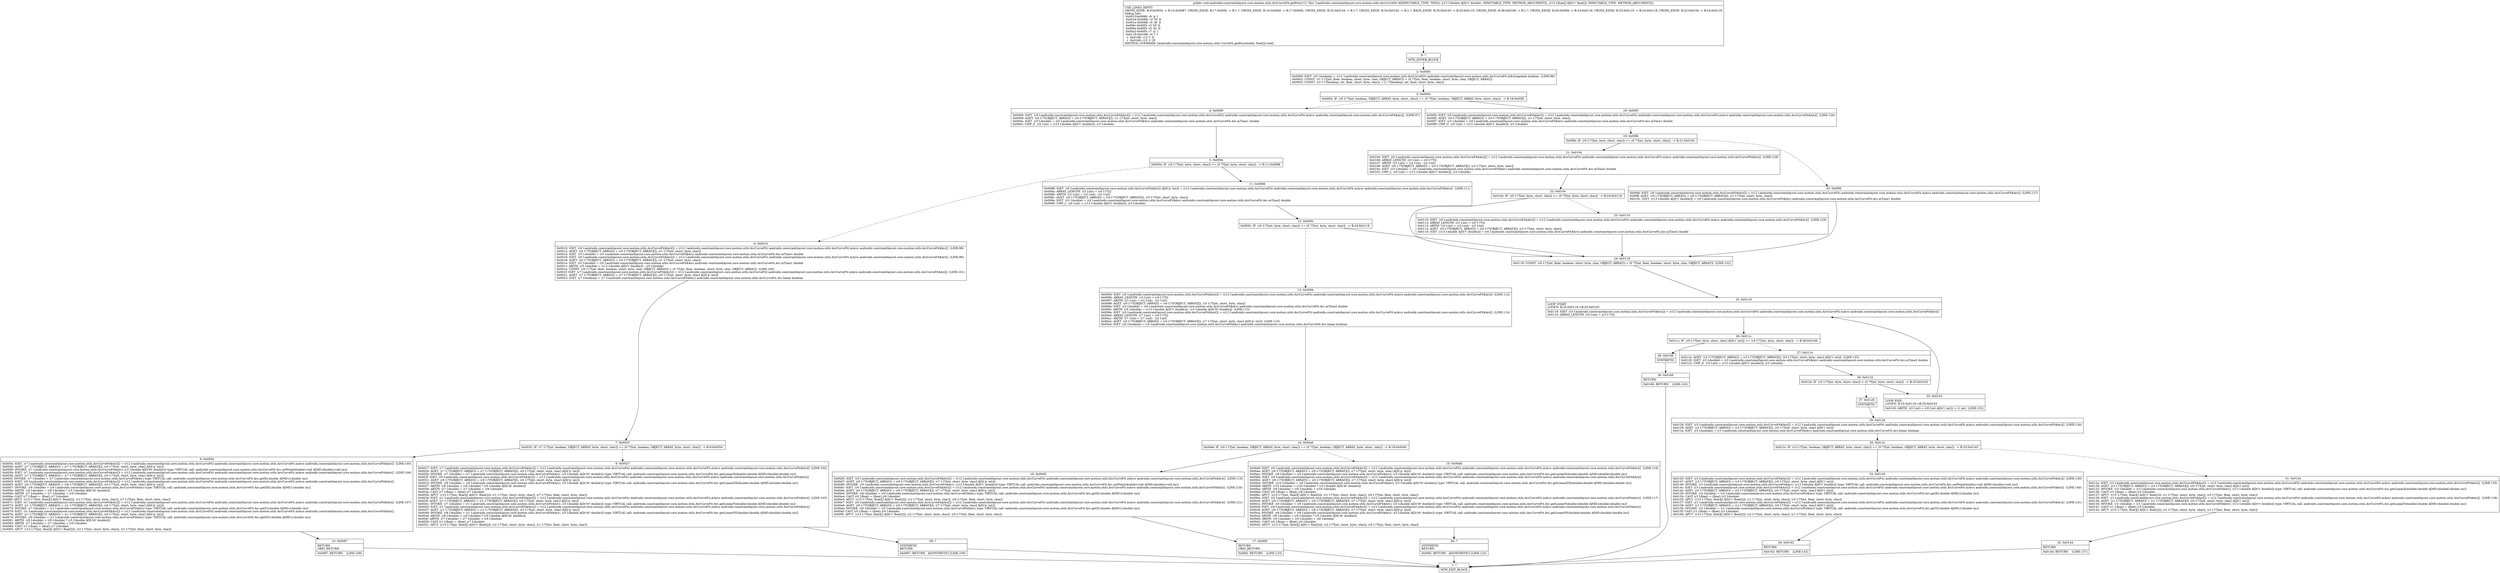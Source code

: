 digraph "CFG forandroidx.constraintlayout.core.motion.utils.ArcCurveFit.getPos(D[F)V" {
Node_0 [shape=record,label="{0\:\ ?|MTH_ENTER_BLOCK\l}"];
Node_2 [shape=record,label="{2\:\ 0x0000|0x0000: IGET  (r0 I:boolean) = (r12 I:androidx.constraintlayout.core.motion.utils.ArcCurveFit) androidx.constraintlayout.core.motion.utils.ArcCurveFit.mExtrapolate boolean  (LINE:96)\l0x0002: CONST  (r1 I:??[int, float, boolean, short, byte, char, OBJECT, ARRAY]) = (0 ??[int, float, boolean, short, byte, char, OBJECT, ARRAY]) \l0x0003: CONST  (r2 I:??[boolean, int, float, short, byte, char]) = (1 ??[boolean, int, float, short, byte, char]) \l}"];
Node_3 [shape=record,label="{3\:\ 0x0004|0x0004: IF  (r0 I:??[int, boolean, OBJECT, ARRAY, byte, short, char]) == (0 ??[int, boolean, OBJECT, ARRAY, byte, short, char])  \-\> B:18:0x00f3 \l}"];
Node_4 [shape=record,label="{4\:\ 0x0006|0x0006: IGET  (r0 I:androidx.constraintlayout.core.motion.utils.ArcCurveFit$Arc[]) = (r12 I:androidx.constraintlayout.core.motion.utils.ArcCurveFit) androidx.constraintlayout.core.motion.utils.ArcCurveFit.mArcs androidx.constraintlayout.core.motion.utils.ArcCurveFit$Arc[]  (LINE:97)\l0x0008: AGET  (r0 I:??[OBJECT, ARRAY]) = (r0 I:??[OBJECT, ARRAY][]), (r1 I:??[int, short, byte, char]) \l0x000a: IGET  (r3 I:double) = (r0 I:androidx.constraintlayout.core.motion.utils.ArcCurveFit$Arc) androidx.constraintlayout.core.motion.utils.ArcCurveFit.Arc.mTime1 double \l0x000c: CMP_G  (r0 I:int) = (r13 I:double A[D('t' double)]), (r3 I:double) \l}"];
Node_5 [shape=record,label="{5\:\ 0x000e|0x000e: IF  (r0 I:??[int, byte, short, char]) \>= (0 ??[int, byte, short, char])  \-\> B:11:0x0088 \l}"];
Node_6 [shape=record,label="{6\:\ 0x0010|0x0010: IGET  (r0 I:androidx.constraintlayout.core.motion.utils.ArcCurveFit$Arc[]) = (r12 I:androidx.constraintlayout.core.motion.utils.ArcCurveFit) androidx.constraintlayout.core.motion.utils.ArcCurveFit.mArcs androidx.constraintlayout.core.motion.utils.ArcCurveFit$Arc[]  (LINE:98)\l0x0012: AGET  (r0 I:??[OBJECT, ARRAY]) = (r0 I:??[OBJECT, ARRAY][]), (r1 I:??[int, short, byte, char]) \l0x0014: IGET  (r3 I:double) = (r0 I:androidx.constraintlayout.core.motion.utils.ArcCurveFit$Arc) androidx.constraintlayout.core.motion.utils.ArcCurveFit.Arc.mTime1 double \l0x0016: IGET  (r0 I:androidx.constraintlayout.core.motion.utils.ArcCurveFit$Arc[]) = (r12 I:androidx.constraintlayout.core.motion.utils.ArcCurveFit) androidx.constraintlayout.core.motion.utils.ArcCurveFit.mArcs androidx.constraintlayout.core.motion.utils.ArcCurveFit$Arc[]  (LINE:99)\l0x0018: AGET  (r0 I:??[OBJECT, ARRAY]) = (r0 I:??[OBJECT, ARRAY][]), (r1 I:??[int, short, byte, char]) \l0x001a: IGET  (r5 I:double) = (r0 I:androidx.constraintlayout.core.motion.utils.ArcCurveFit$Arc) androidx.constraintlayout.core.motion.utils.ArcCurveFit.Arc.mTime1 double \l0x001c: ARITH  (r5 I:double) = (r13 I:double A[D('t' double)]) \- (r5 I:double) \l0x001e: CONST  (r0 I:??[int, float, boolean, short, byte, char, OBJECT, ARRAY]) = (0 ??[int, float, boolean, short, byte, char, OBJECT, ARRAY])  (LINE:100)\l0x001f: IGET  (r7 I:androidx.constraintlayout.core.motion.utils.ArcCurveFit$Arc[]) = (r12 I:androidx.constraintlayout.core.motion.utils.ArcCurveFit) androidx.constraintlayout.core.motion.utils.ArcCurveFit.mArcs androidx.constraintlayout.core.motion.utils.ArcCurveFit$Arc[]  (LINE:101)\l0x0021: AGET  (r7 I:??[OBJECT, ARRAY]) = (r7 I:??[OBJECT, ARRAY][]), (r0 I:??[int, short, byte, char] A[D('p' int)]) \l0x0023: IGET  (r7 I:boolean) = (r7 I:androidx.constraintlayout.core.motion.utils.ArcCurveFit$Arc) androidx.constraintlayout.core.motion.utils.ArcCurveFit.Arc.linear boolean \l}"];
Node_7 [shape=record,label="{7\:\ 0x0025|0x0025: IF  (r7 I:??[int, boolean, OBJECT, ARRAY, byte, short, char]) == (0 ??[int, boolean, OBJECT, ARRAY, byte, short, char])  \-\> B:9:0x0054 \l}"];
Node_8 [shape=record,label="{8\:\ 0x0027|0x0027: IGET  (r7 I:androidx.constraintlayout.core.motion.utils.ArcCurveFit$Arc[]) = (r12 I:androidx.constraintlayout.core.motion.utils.ArcCurveFit) androidx.constraintlayout.core.motion.utils.ArcCurveFit.mArcs androidx.constraintlayout.core.motion.utils.ArcCurveFit$Arc[]  (LINE:102)\l0x0029: AGET  (r7 I:??[OBJECT, ARRAY]) = (r7 I:??[OBJECT, ARRAY][]), (r0 I:??[int, short, byte, char] A[D('p' int)]) \l0x002b: INVOKE  (r7 I:double) = (r7 I:androidx.constraintlayout.core.motion.utils.ArcCurveFit$Arc), (r3 I:double A[D('t0' double)]) type: VIRTUAL call: androidx.constraintlayout.core.motion.utils.ArcCurveFit.Arc.getLinearX(double):double A[MD:(double):double (m)]\l0x002f: IGET  (r9 I:androidx.constraintlayout.core.motion.utils.ArcCurveFit$Arc[]) = (r12 I:androidx.constraintlayout.core.motion.utils.ArcCurveFit) androidx.constraintlayout.core.motion.utils.ArcCurveFit.mArcs androidx.constraintlayout.core.motion.utils.ArcCurveFit$Arc[] \l0x0031: AGET  (r9 I:??[OBJECT, ARRAY]) = (r9 I:??[OBJECT, ARRAY][]), (r0 I:??[int, short, byte, char] A[D('p' int)]) \l0x0033: INVOKE  (r9 I:double) = (r9 I:androidx.constraintlayout.core.motion.utils.ArcCurveFit$Arc), (r3 I:double A[D('t0' double)]) type: VIRTUAL call: androidx.constraintlayout.core.motion.utils.ArcCurveFit.Arc.getLinearDX(double):double A[MD:(double):double (m)]\l0x0037: ARITH  (r9 I:double) = (r9 I:double) * (r5 I:double A[D('dt' double)]) \l0x0039: ARITH  (r7 I:double) = (r7 I:double) + (r9 I:double) \l0x003a: CAST (r7 I:float) = (float) (r7 I:double) \l0x003b: APUT  (r15 I:??[int, float][] A[D('v' float[])]), (r1 I:??[int, short, byte, char]), (r7 I:??[int, float, short, byte, char]) \l0x003d: IGET  (r1 I:androidx.constraintlayout.core.motion.utils.ArcCurveFit$Arc[]) = (r12 I:androidx.constraintlayout.core.motion.utils.ArcCurveFit) androidx.constraintlayout.core.motion.utils.ArcCurveFit.mArcs androidx.constraintlayout.core.motion.utils.ArcCurveFit$Arc[]  (LINE:103)\l0x003f: AGET  (r1 I:??[OBJECT, ARRAY]) = (r1 I:??[OBJECT, ARRAY][]), (r0 I:??[int, short, byte, char] A[D('p' int)]) \l0x0041: INVOKE  (r7 I:double) = (r1 I:androidx.constraintlayout.core.motion.utils.ArcCurveFit$Arc), (r3 I:double A[D('t0' double)]) type: VIRTUAL call: androidx.constraintlayout.core.motion.utils.ArcCurveFit.Arc.getLinearY(double):double A[MD:(double):double (m)]\l0x0045: IGET  (r1 I:androidx.constraintlayout.core.motion.utils.ArcCurveFit$Arc[]) = (r12 I:androidx.constraintlayout.core.motion.utils.ArcCurveFit) androidx.constraintlayout.core.motion.utils.ArcCurveFit.mArcs androidx.constraintlayout.core.motion.utils.ArcCurveFit$Arc[] \l0x0047: AGET  (r1 I:??[OBJECT, ARRAY]) = (r1 I:??[OBJECT, ARRAY][]), (r0 I:??[int, short, byte, char] A[D('p' int)]) \l0x0049: INVOKE  (r9 I:double) = (r1 I:androidx.constraintlayout.core.motion.utils.ArcCurveFit$Arc), (r3 I:double A[D('t0' double)]) type: VIRTUAL call: androidx.constraintlayout.core.motion.utils.ArcCurveFit.Arc.getLinearDY(double):double A[MD:(double):double (m)]\l0x004d: ARITH  (r9 I:double) = (r9 I:double) * (r5 I:double A[D('dt' double)]) \l0x004f: ARITH  (r7 I:double) = (r7 I:double) + (r9 I:double) \l0x0050: CAST (r1 I:float) = (float) (r7 I:double) \l0x0051: APUT  (r15 I:??[int, float][] A[D('v' float[])]), (r2 I:??[int, short, byte, char]), (r1 I:??[int, float, short, byte, char]) \l}"];
Node_39 [shape=record,label="{39\:\ ?|SYNTHETIC\lRETURN\l|0x0087: RETURN   A[SYNTHETIC] (LINE:109)\l}"];
Node_1 [shape=record,label="{1\:\ ?|MTH_EXIT_BLOCK\l}"];
Node_9 [shape=record,label="{9\:\ 0x0054|0x0054: IGET  (r7 I:androidx.constraintlayout.core.motion.utils.ArcCurveFit$Arc[]) = (r12 I:androidx.constraintlayout.core.motion.utils.ArcCurveFit) androidx.constraintlayout.core.motion.utils.ArcCurveFit.mArcs androidx.constraintlayout.core.motion.utils.ArcCurveFit$Arc[]  (LINE:105)\l0x0056: AGET  (r7 I:??[OBJECT, ARRAY]) = (r7 I:??[OBJECT, ARRAY][]), (r0 I:??[int, short, byte, char] A[D('p' int)]) \l0x0058: INVOKE  (r7 I:androidx.constraintlayout.core.motion.utils.ArcCurveFit$Arc), (r3 I:double A[D('t0' double)]) type: VIRTUAL call: androidx.constraintlayout.core.motion.utils.ArcCurveFit.Arc.setPoint(double):void A[MD:(double):void (m)]\l0x005b: IGET  (r7 I:androidx.constraintlayout.core.motion.utils.ArcCurveFit$Arc[]) = (r12 I:androidx.constraintlayout.core.motion.utils.ArcCurveFit) androidx.constraintlayout.core.motion.utils.ArcCurveFit.mArcs androidx.constraintlayout.core.motion.utils.ArcCurveFit$Arc[]  (LINE:106)\l0x005d: AGET  (r7 I:??[OBJECT, ARRAY]) = (r7 I:??[OBJECT, ARRAY][]), (r0 I:??[int, short, byte, char] A[D('p' int)]) \l0x005f: INVOKE  (r7 I:double) = (r7 I:androidx.constraintlayout.core.motion.utils.ArcCurveFit$Arc) type: VIRTUAL call: androidx.constraintlayout.core.motion.utils.ArcCurveFit.Arc.getX():double A[MD:():double (m)]\l0x0063: IGET  (r9 I:androidx.constraintlayout.core.motion.utils.ArcCurveFit$Arc[]) = (r12 I:androidx.constraintlayout.core.motion.utils.ArcCurveFit) androidx.constraintlayout.core.motion.utils.ArcCurveFit.mArcs androidx.constraintlayout.core.motion.utils.ArcCurveFit$Arc[] \l0x0065: AGET  (r9 I:??[OBJECT, ARRAY]) = (r9 I:??[OBJECT, ARRAY][]), (r0 I:??[int, short, byte, char] A[D('p' int)]) \l0x0067: INVOKE  (r9 I:double) = (r9 I:androidx.constraintlayout.core.motion.utils.ArcCurveFit$Arc) type: VIRTUAL call: androidx.constraintlayout.core.motion.utils.ArcCurveFit.Arc.getDX():double A[MD:():double (m)]\l0x006b: ARITH  (r9 I:double) = (r9 I:double) * (r5 I:double A[D('dt' double)]) \l0x006d: ARITH  (r7 I:double) = (r7 I:double) + (r9 I:double) \l0x006e: CAST (r7 I:float) = (float) (r7 I:double) \l0x006f: APUT  (r15 I:??[int, float][] A[D('v' float[])]), (r1 I:??[int, short, byte, char]), (r7 I:??[int, float, short, byte, char]) \l0x0071: IGET  (r1 I:androidx.constraintlayout.core.motion.utils.ArcCurveFit$Arc[]) = (r12 I:androidx.constraintlayout.core.motion.utils.ArcCurveFit) androidx.constraintlayout.core.motion.utils.ArcCurveFit.mArcs androidx.constraintlayout.core.motion.utils.ArcCurveFit$Arc[]  (LINE:107)\l0x0073: AGET  (r1 I:??[OBJECT, ARRAY]) = (r1 I:??[OBJECT, ARRAY][]), (r0 I:??[int, short, byte, char] A[D('p' int)]) \l0x0075: INVOKE  (r7 I:double) = (r1 I:androidx.constraintlayout.core.motion.utils.ArcCurveFit$Arc) type: VIRTUAL call: androidx.constraintlayout.core.motion.utils.ArcCurveFit.Arc.getY():double A[MD:():double (m)]\l0x0079: IGET  (r1 I:androidx.constraintlayout.core.motion.utils.ArcCurveFit$Arc[]) = (r12 I:androidx.constraintlayout.core.motion.utils.ArcCurveFit) androidx.constraintlayout.core.motion.utils.ArcCurveFit.mArcs androidx.constraintlayout.core.motion.utils.ArcCurveFit$Arc[] \l0x007b: AGET  (r1 I:??[OBJECT, ARRAY]) = (r1 I:??[OBJECT, ARRAY][]), (r0 I:??[int, short, byte, char] A[D('p' int)]) \l0x007d: INVOKE  (r9 I:double) = (r1 I:androidx.constraintlayout.core.motion.utils.ArcCurveFit$Arc) type: VIRTUAL call: androidx.constraintlayout.core.motion.utils.ArcCurveFit.Arc.getDY():double A[MD:():double (m)]\l0x0081: ARITH  (r9 I:double) = (r9 I:double) * (r5 I:double A[D('dt' double)]) \l0x0083: ARITH  (r7 I:double) = (r7 I:double) + (r9 I:double) \l0x0084: CAST (r1 I:float) = (float) (r7 I:double) \l0x0085: APUT  (r15 I:??[int, float][] A[D('v' float[])]), (r2 I:??[int, short, byte, char]), (r1 I:??[int, float, short, byte, char]) \l}"];
Node_10 [shape=record,label="{10\:\ 0x0087|RETURN\lORIG_RETURN\l|0x0087: RETURN    (LINE:109)\l}"];
Node_11 [shape=record,label="{11\:\ 0x0088|0x0088: IGET  (r0 I:androidx.constraintlayout.core.motion.utils.ArcCurveFit$Arc[] A[D('p' int)]) = (r12 I:androidx.constraintlayout.core.motion.utils.ArcCurveFit) androidx.constraintlayout.core.motion.utils.ArcCurveFit.mArcs androidx.constraintlayout.core.motion.utils.ArcCurveFit$Arc[]  (LINE:111)\l0x008a: ARRAY_LENGTH  (r3 I:int) = (r0 I:??[]) \l0x008b: ARITH  (r3 I:int) = (r3 I:int) \- (r2 I:int) \l0x008c: AGET  (r0 I:??[OBJECT, ARRAY]) = (r0 I:??[OBJECT, ARRAY][]), (r3 I:??[int, short, byte, char]) \l0x008e: IGET  (r3 I:double) = (r0 I:androidx.constraintlayout.core.motion.utils.ArcCurveFit$Arc) androidx.constraintlayout.core.motion.utils.ArcCurveFit.Arc.mTime2 double \l0x0090: CMP_L  (r0 I:int) = (r13 I:double A[D('t' double)]), (r3 I:double) \l}"];
Node_12 [shape=record,label="{12\:\ 0x0092|0x0092: IF  (r0 I:??[int, byte, short, char]) \<= (0 ??[int, byte, short, char])  \-\> B:24:0x0118 \l}"];
Node_13 [shape=record,label="{13\:\ 0x0094|0x0094: IGET  (r0 I:androidx.constraintlayout.core.motion.utils.ArcCurveFit$Arc[]) = (r12 I:androidx.constraintlayout.core.motion.utils.ArcCurveFit) androidx.constraintlayout.core.motion.utils.ArcCurveFit.mArcs androidx.constraintlayout.core.motion.utils.ArcCurveFit$Arc[]  (LINE:112)\l0x0096: ARRAY_LENGTH  (r3 I:int) = (r0 I:??[]) \l0x0097: ARITH  (r3 I:int) = (r3 I:int) \- (r2 I:int) \l0x0098: AGET  (r0 I:??[OBJECT, ARRAY]) = (r0 I:??[OBJECT, ARRAY][]), (r3 I:??[int, short, byte, char]) \l0x009a: IGET  (r3 I:double) = (r0 I:androidx.constraintlayout.core.motion.utils.ArcCurveFit$Arc) androidx.constraintlayout.core.motion.utils.ArcCurveFit.Arc.mTime2 double \l0x009c: ARITH  (r5 I:double) = (r13 I:double A[D('t' double)]) \- (r3 I:double A[D('t0' double)])  (LINE:113)\l0x009e: IGET  (r0 I:androidx.constraintlayout.core.motion.utils.ArcCurveFit$Arc[]) = (r12 I:androidx.constraintlayout.core.motion.utils.ArcCurveFit) androidx.constraintlayout.core.motion.utils.ArcCurveFit.mArcs androidx.constraintlayout.core.motion.utils.ArcCurveFit$Arc[]  (LINE:114)\l0x00a0: ARRAY_LENGTH  (r7 I:int) = (r0 I:??[]) \l0x00a1: ARITH  (r7 I:int) = (r7 I:int) \- (r2 I:int) \l0x00a2: AGET  (r0 I:??[OBJECT, ARRAY]) = (r0 I:??[OBJECT, ARRAY][]), (r7 I:??[int, short, byte, char] A[D('p' int)])  (LINE:115)\l0x00a4: IGET  (r0 I:boolean) = (r0 I:androidx.constraintlayout.core.motion.utils.ArcCurveFit$Arc) androidx.constraintlayout.core.motion.utils.ArcCurveFit.Arc.linear boolean \l}"];
Node_14 [shape=record,label="{14\:\ 0x00a6|0x00a6: IF  (r0 I:??[int, boolean, OBJECT, ARRAY, byte, short, char]) == (0 ??[int, boolean, OBJECT, ARRAY, byte, short, char])  \-\> B:16:0x00d5 \l}"];
Node_15 [shape=record,label="{15\:\ 0x00a8|0x00a8: IGET  (r0 I:androidx.constraintlayout.core.motion.utils.ArcCurveFit$Arc[]) = (r12 I:androidx.constraintlayout.core.motion.utils.ArcCurveFit) androidx.constraintlayout.core.motion.utils.ArcCurveFit.mArcs androidx.constraintlayout.core.motion.utils.ArcCurveFit$Arc[]  (LINE:116)\l0x00aa: AGET  (r0 I:??[OBJECT, ARRAY]) = (r0 I:??[OBJECT, ARRAY][]), (r7 I:??[int, short, byte, char] A[D('p' int)]) \l0x00ac: INVOKE  (r8 I:double) = (r0 I:androidx.constraintlayout.core.motion.utils.ArcCurveFit$Arc), (r3 I:double A[D('t0' double)]) type: VIRTUAL call: androidx.constraintlayout.core.motion.utils.ArcCurveFit.Arc.getLinearX(double):double A[MD:(double):double (m)]\l0x00b0: IGET  (r0 I:androidx.constraintlayout.core.motion.utils.ArcCurveFit$Arc[]) = (r12 I:androidx.constraintlayout.core.motion.utils.ArcCurveFit) androidx.constraintlayout.core.motion.utils.ArcCurveFit.mArcs androidx.constraintlayout.core.motion.utils.ArcCurveFit$Arc[] \l0x00b2: AGET  (r0 I:??[OBJECT, ARRAY]) = (r0 I:??[OBJECT, ARRAY][]), (r7 I:??[int, short, byte, char] A[D('p' int)]) \l0x00b4: INVOKE  (r10 I:double) = (r0 I:androidx.constraintlayout.core.motion.utils.ArcCurveFit$Arc), (r3 I:double A[D('t0' double)]) type: VIRTUAL call: androidx.constraintlayout.core.motion.utils.ArcCurveFit.Arc.getLinearDX(double):double A[MD:(double):double (m)]\l0x00b8: ARITH  (r10 I:double) = (r10 I:double) * (r5 I:double A[D('dt' double)]) \l0x00ba: ARITH  (r8 I:double) = (r8 I:double) + (r10 I:double) \l0x00bb: CAST (r0 I:float) = (float) (r8 I:double) \l0x00bc: APUT  (r15 I:??[int, float][] A[D('v' float[])]), (r1 I:??[int, short, byte, char]), (r0 I:??[int, float, short, byte, char]) \l0x00be: IGET  (r0 I:androidx.constraintlayout.core.motion.utils.ArcCurveFit$Arc[]) = (r12 I:androidx.constraintlayout.core.motion.utils.ArcCurveFit) androidx.constraintlayout.core.motion.utils.ArcCurveFit.mArcs androidx.constraintlayout.core.motion.utils.ArcCurveFit$Arc[]  (LINE:117)\l0x00c0: AGET  (r0 I:??[OBJECT, ARRAY]) = (r0 I:??[OBJECT, ARRAY][]), (r7 I:??[int, short, byte, char] A[D('p' int)]) \l0x00c2: INVOKE  (r0 I:double) = (r0 I:androidx.constraintlayout.core.motion.utils.ArcCurveFit$Arc), (r3 I:double A[D('t0' double)]) type: VIRTUAL call: androidx.constraintlayout.core.motion.utils.ArcCurveFit.Arc.getLinearY(double):double A[MD:(double):double (m)]\l0x00c6: IGET  (r8 I:androidx.constraintlayout.core.motion.utils.ArcCurveFit$Arc[]) = (r12 I:androidx.constraintlayout.core.motion.utils.ArcCurveFit) androidx.constraintlayout.core.motion.utils.ArcCurveFit.mArcs androidx.constraintlayout.core.motion.utils.ArcCurveFit$Arc[] \l0x00c8: AGET  (r8 I:??[OBJECT, ARRAY]) = (r8 I:??[OBJECT, ARRAY][]), (r7 I:??[int, short, byte, char] A[D('p' int)]) \l0x00ca: INVOKE  (r8 I:double) = (r8 I:androidx.constraintlayout.core.motion.utils.ArcCurveFit$Arc), (r3 I:double A[D('t0' double)]) type: VIRTUAL call: androidx.constraintlayout.core.motion.utils.ArcCurveFit.Arc.getLinearDY(double):double A[MD:(double):double (m)]\l0x00ce: ARITH  (r8 I:double) = (r8 I:double) * (r5 I:double A[D('dt' double)]) \l0x00d0: ARITH  (r0 I:double) = (r0 I:double) + (r8 I:double) \l0x00d1: CAST (r0 I:float) = (float) (r0 I:double) \l0x00d2: APUT  (r15 I:??[int, float][] A[D('v' float[])]), (r2 I:??[int, short, byte, char]), (r0 I:??[int, float, short, byte, char]) \l}"];
Node_40 [shape=record,label="{40\:\ ?|SYNTHETIC\lRETURN\l|0x00f2: RETURN   A[SYNTHETIC] (LINE:123)\l}"];
Node_16 [shape=record,label="{16\:\ 0x00d5|0x00d5: IGET  (r0 I:androidx.constraintlayout.core.motion.utils.ArcCurveFit$Arc[]) = (r12 I:androidx.constraintlayout.core.motion.utils.ArcCurveFit) androidx.constraintlayout.core.motion.utils.ArcCurveFit.mArcs androidx.constraintlayout.core.motion.utils.ArcCurveFit$Arc[]  (LINE:119)\l0x00d7: AGET  (r0 I:??[OBJECT, ARRAY]) = (r0 I:??[OBJECT, ARRAY][]), (r7 I:??[int, short, byte, char] A[D('p' int)]) \l0x00d9: INVOKE  (r0 I:androidx.constraintlayout.core.motion.utils.ArcCurveFit$Arc), (r13 I:double A[D('t' double)]) type: VIRTUAL call: androidx.constraintlayout.core.motion.utils.ArcCurveFit.Arc.setPoint(double):void A[MD:(double):void (m)]\l0x00dc: IGET  (r0 I:androidx.constraintlayout.core.motion.utils.ArcCurveFit$Arc[]) = (r12 I:androidx.constraintlayout.core.motion.utils.ArcCurveFit) androidx.constraintlayout.core.motion.utils.ArcCurveFit.mArcs androidx.constraintlayout.core.motion.utils.ArcCurveFit$Arc[]  (LINE:120)\l0x00de: AGET  (r0 I:??[OBJECT, ARRAY]) = (r0 I:??[OBJECT, ARRAY][]), (r7 I:??[int, short, byte, char] A[D('p' int)]) \l0x00e0: INVOKE  (r8 I:double) = (r0 I:androidx.constraintlayout.core.motion.utils.ArcCurveFit$Arc) type: VIRTUAL call: androidx.constraintlayout.core.motion.utils.ArcCurveFit.Arc.getX():double A[MD:():double (m)]\l0x00e4: CAST (r0 I:float) = (float) (r8 I:double) \l0x00e5: APUT  (r15 I:??[int, float][] A[D('v' float[])]), (r1 I:??[int, short, byte, char]), (r0 I:??[int, float, short, byte, char]) \l0x00e7: IGET  (r0 I:androidx.constraintlayout.core.motion.utils.ArcCurveFit$Arc[]) = (r12 I:androidx.constraintlayout.core.motion.utils.ArcCurveFit) androidx.constraintlayout.core.motion.utils.ArcCurveFit.mArcs androidx.constraintlayout.core.motion.utils.ArcCurveFit$Arc[]  (LINE:121)\l0x00e9: AGET  (r0 I:??[OBJECT, ARRAY]) = (r0 I:??[OBJECT, ARRAY][]), (r7 I:??[int, short, byte, char] A[D('p' int)]) \l0x00eb: INVOKE  (r0 I:double) = (r0 I:androidx.constraintlayout.core.motion.utils.ArcCurveFit$Arc) type: VIRTUAL call: androidx.constraintlayout.core.motion.utils.ArcCurveFit.Arc.getY():double A[MD:():double (m)]\l0x00ef: CAST (r0 I:float) = (float) (r0 I:double) \l0x00f0: APUT  (r15 I:??[int, float][] A[D('v' float[])]), (r2 I:??[int, short, byte, char]), (r0 I:??[int, float, short, byte, char]) \l}"];
Node_17 [shape=record,label="{17\:\ 0x00f2|RETURN\lORIG_RETURN\l|0x00f2: RETURN    (LINE:123)\l}"];
Node_24 [shape=record,label="{24\:\ 0x0118|0x0118: CONST  (r0 I:??[int, float, boolean, short, byte, char, OBJECT, ARRAY]) = (0 ??[int, float, boolean, short, byte, char, OBJECT, ARRAY])  (LINE:132)\l}"];
Node_25 [shape=record,label="{25\:\ 0x0119|LOOP_START\lLOOP:0: B:25:0x0119\-\>B:35:0x0163\l|0x0119: IGET  (r3 I:androidx.constraintlayout.core.motion.utils.ArcCurveFit$Arc[]) = (r12 I:androidx.constraintlayout.core.motion.utils.ArcCurveFit) androidx.constraintlayout.core.motion.utils.ArcCurveFit.mArcs androidx.constraintlayout.core.motion.utils.ArcCurveFit$Arc[] \l0x011b: ARRAY_LENGTH  (r4 I:int) = (r3 I:??[]) \l}"];
Node_26 [shape=record,label="{26\:\ 0x011c|0x011c: IF  (r0 I:??[int, byte, short, char] A[D('i' int)]) \>= (r4 I:??[int, byte, short, char])  \-\> B:38:0x0166 \l}"];
Node_27 [shape=record,label="{27\:\ 0x011e|0x011e: AGET  (r3 I:??[OBJECT, ARRAY]) = (r3 I:??[OBJECT, ARRAY][]), (r0 I:??[int, short, byte, char] A[D('i' int)])  (LINE:133)\l0x0120: IGET  (r3 I:double) = (r3 I:androidx.constraintlayout.core.motion.utils.ArcCurveFit$Arc) androidx.constraintlayout.core.motion.utils.ArcCurveFit.Arc.mTime2 double \l0x0122: CMP_G  (r5 I:int) = (r13 I:double A[D('t' double)]), (r3 I:double) \l}"];
Node_28 [shape=record,label="{28\:\ 0x0124|0x0124: IF  (r5 I:??[int, byte, short, char]) \> (0 ??[int, byte, short, char])  \-\> B:35:0x0163 \l}"];
Node_35 [shape=record,label="{35\:\ 0x0163|LOOP_END\lLOOP:0: B:25:0x0119\-\>B:35:0x0163\l|0x0163: ARITH  (r0 I:int) = (r0 I:int A[D('i' int)]) + (1 int)  (LINE:132)\l}"];
Node_37 [shape=record,label="{37\:\ 0x0126|SYNTHETIC\l}"];
Node_29 [shape=record,label="{29\:\ 0x0126|0x0126: IGET  (r3 I:androidx.constraintlayout.core.motion.utils.ArcCurveFit$Arc[]) = (r12 I:androidx.constraintlayout.core.motion.utils.ArcCurveFit) androidx.constraintlayout.core.motion.utils.ArcCurveFit.mArcs androidx.constraintlayout.core.motion.utils.ArcCurveFit$Arc[]  (LINE:134)\l0x0128: AGET  (r3 I:??[OBJECT, ARRAY]) = (r3 I:??[OBJECT, ARRAY][]), (r0 I:??[int, short, byte, char] A[D('i' int)]) \l0x012a: IGET  (r3 I:boolean) = (r3 I:androidx.constraintlayout.core.motion.utils.ArcCurveFit$Arc) androidx.constraintlayout.core.motion.utils.ArcCurveFit.Arc.linear boolean \l}"];
Node_30 [shape=record,label="{30\:\ 0x012c|0x012c: IF  (r3 I:??[int, boolean, OBJECT, ARRAY, byte, short, char]) == (0 ??[int, boolean, OBJECT, ARRAY, byte, short, char])  \-\> B:33:0x0145 \l}"];
Node_31 [shape=record,label="{31\:\ 0x012e|0x012e: IGET  (r3 I:androidx.constraintlayout.core.motion.utils.ArcCurveFit$Arc[]) = (r12 I:androidx.constraintlayout.core.motion.utils.ArcCurveFit) androidx.constraintlayout.core.motion.utils.ArcCurveFit.mArcs androidx.constraintlayout.core.motion.utils.ArcCurveFit$Arc[]  (LINE:135)\l0x0130: AGET  (r3 I:??[OBJECT, ARRAY]) = (r3 I:??[OBJECT, ARRAY][]), (r0 I:??[int, short, byte, char] A[D('i' int)]) \l0x0132: INVOKE  (r3 I:double) = (r3 I:androidx.constraintlayout.core.motion.utils.ArcCurveFit$Arc), (r13 I:double A[D('t' double)]) type: VIRTUAL call: androidx.constraintlayout.core.motion.utils.ArcCurveFit.Arc.getLinearX(double):double A[MD:(double):double (m)]\l0x0136: CAST (r3 I:float) = (float) (r3 I:double) \l0x0137: APUT  (r15 I:??[int, float][] A[D('v' float[])]), (r1 I:??[int, short, byte, char]), (r3 I:??[int, float, short, byte, char]) \l0x0139: IGET  (r1 I:androidx.constraintlayout.core.motion.utils.ArcCurveFit$Arc[]) = (r12 I:androidx.constraintlayout.core.motion.utils.ArcCurveFit) androidx.constraintlayout.core.motion.utils.ArcCurveFit.mArcs androidx.constraintlayout.core.motion.utils.ArcCurveFit$Arc[]  (LINE:136)\l0x013b: AGET  (r1 I:??[OBJECT, ARRAY]) = (r1 I:??[OBJECT, ARRAY][]), (r0 I:??[int, short, byte, char] A[D('i' int)]) \l0x013d: INVOKE  (r3 I:double) = (r1 I:androidx.constraintlayout.core.motion.utils.ArcCurveFit$Arc), (r13 I:double A[D('t' double)]) type: VIRTUAL call: androidx.constraintlayout.core.motion.utils.ArcCurveFit.Arc.getLinearY(double):double A[MD:(double):double (m)]\l0x0141: CAST (r1 I:float) = (float) (r3 I:double) \l0x0142: APUT  (r15 I:??[int, float][] A[D('v' float[])]), (r2 I:??[int, short, byte, char]), (r1 I:??[int, float, short, byte, char]) \l}"];
Node_32 [shape=record,label="{32\:\ 0x0144|RETURN\l|0x0144: RETURN    (LINE:137)\l}"];
Node_33 [shape=record,label="{33\:\ 0x0145|0x0145: IGET  (r3 I:androidx.constraintlayout.core.motion.utils.ArcCurveFit$Arc[]) = (r12 I:androidx.constraintlayout.core.motion.utils.ArcCurveFit) androidx.constraintlayout.core.motion.utils.ArcCurveFit.mArcs androidx.constraintlayout.core.motion.utils.ArcCurveFit$Arc[]  (LINE:139)\l0x0147: AGET  (r3 I:??[OBJECT, ARRAY]) = (r3 I:??[OBJECT, ARRAY][]), (r0 I:??[int, short, byte, char] A[D('i' int)]) \l0x0149: INVOKE  (r3 I:androidx.constraintlayout.core.motion.utils.ArcCurveFit$Arc), (r13 I:double A[D('t' double)]) type: VIRTUAL call: androidx.constraintlayout.core.motion.utils.ArcCurveFit.Arc.setPoint(double):void A[MD:(double):void (m)]\l0x014c: IGET  (r3 I:androidx.constraintlayout.core.motion.utils.ArcCurveFit$Arc[]) = (r12 I:androidx.constraintlayout.core.motion.utils.ArcCurveFit) androidx.constraintlayout.core.motion.utils.ArcCurveFit.mArcs androidx.constraintlayout.core.motion.utils.ArcCurveFit$Arc[]  (LINE:140)\l0x014e: AGET  (r3 I:??[OBJECT, ARRAY]) = (r3 I:??[OBJECT, ARRAY][]), (r0 I:??[int, short, byte, char] A[D('i' int)]) \l0x0150: INVOKE  (r3 I:double) = (r3 I:androidx.constraintlayout.core.motion.utils.ArcCurveFit$Arc) type: VIRTUAL call: androidx.constraintlayout.core.motion.utils.ArcCurveFit.Arc.getX():double A[MD:():double (m)]\l0x0154: CAST (r3 I:float) = (float) (r3 I:double) \l0x0155: APUT  (r15 I:??[int, float][] A[D('v' float[])]), (r1 I:??[int, short, byte, char]), (r3 I:??[int, float, short, byte, char]) \l0x0157: IGET  (r1 I:androidx.constraintlayout.core.motion.utils.ArcCurveFit$Arc[]) = (r12 I:androidx.constraintlayout.core.motion.utils.ArcCurveFit) androidx.constraintlayout.core.motion.utils.ArcCurveFit.mArcs androidx.constraintlayout.core.motion.utils.ArcCurveFit$Arc[]  (LINE:141)\l0x0159: AGET  (r1 I:??[OBJECT, ARRAY]) = (r1 I:??[OBJECT, ARRAY][]), (r0 I:??[int, short, byte, char] A[D('i' int)]) \l0x015b: INVOKE  (r3 I:double) = (r1 I:androidx.constraintlayout.core.motion.utils.ArcCurveFit$Arc) type: VIRTUAL call: androidx.constraintlayout.core.motion.utils.ArcCurveFit.Arc.getY():double A[MD:():double (m)]\l0x015f: CAST (r1 I:float) = (float) (r3 I:double) \l0x0160: APUT  (r15 I:??[int, float][] A[D('v' float[])]), (r2 I:??[int, short, byte, char]), (r1 I:??[int, float, short, byte, char]) \l}"];
Node_34 [shape=record,label="{34\:\ 0x0162|RETURN\l|0x0162: RETURN    (LINE:142)\l}"];
Node_38 [shape=record,label="{38\:\ 0x0166|SYNTHETIC\l}"];
Node_36 [shape=record,label="{36\:\ 0x0166|RETURN\l|0x0166: RETURN    (LINE:145)\l}"];
Node_18 [shape=record,label="{18\:\ 0x00f3|0x00f3: IGET  (r0 I:androidx.constraintlayout.core.motion.utils.ArcCurveFit$Arc[]) = (r12 I:androidx.constraintlayout.core.motion.utils.ArcCurveFit) androidx.constraintlayout.core.motion.utils.ArcCurveFit.mArcs androidx.constraintlayout.core.motion.utils.ArcCurveFit$Arc[]  (LINE:126)\l0x00f5: AGET  (r0 I:??[OBJECT, ARRAY]) = (r0 I:??[OBJECT, ARRAY][]), (r1 I:??[int, short, byte, char]) \l0x00f7: IGET  (r3 I:double) = (r0 I:androidx.constraintlayout.core.motion.utils.ArcCurveFit$Arc) androidx.constraintlayout.core.motion.utils.ArcCurveFit.Arc.mTime1 double \l0x00f9: CMP_G  (r0 I:int) = (r13 I:double A[D('t' double)]), (r3 I:double) \l}"];
Node_19 [shape=record,label="{19\:\ 0x00fb|0x00fb: IF  (r0 I:??[int, byte, short, char]) \>= (0 ??[int, byte, short, char])  \-\> B:21:0x0104 \l}"];
Node_20 [shape=record,label="{20\:\ 0x00fd|0x00fd: IGET  (r0 I:androidx.constraintlayout.core.motion.utils.ArcCurveFit$Arc[]) = (r12 I:androidx.constraintlayout.core.motion.utils.ArcCurveFit) androidx.constraintlayout.core.motion.utils.ArcCurveFit.mArcs androidx.constraintlayout.core.motion.utils.ArcCurveFit$Arc[]  (LINE:127)\l0x00ff: AGET  (r0 I:??[OBJECT, ARRAY]) = (r0 I:??[OBJECT, ARRAY][]), (r1 I:??[int, short, byte, char]) \l0x0101: IGET  (r13 I:double A[D('t' double)]) = (r0 I:androidx.constraintlayout.core.motion.utils.ArcCurveFit$Arc) androidx.constraintlayout.core.motion.utils.ArcCurveFit.Arc.mTime1 double \l}"];
Node_21 [shape=record,label="{21\:\ 0x0104|0x0104: IGET  (r0 I:androidx.constraintlayout.core.motion.utils.ArcCurveFit$Arc[]) = (r12 I:androidx.constraintlayout.core.motion.utils.ArcCurveFit) androidx.constraintlayout.core.motion.utils.ArcCurveFit.mArcs androidx.constraintlayout.core.motion.utils.ArcCurveFit$Arc[]  (LINE:128)\l0x0106: ARRAY_LENGTH  (r3 I:int) = (r0 I:??[]) \l0x0107: ARITH  (r3 I:int) = (r3 I:int) \- (r2 I:int) \l0x0108: AGET  (r0 I:??[OBJECT, ARRAY]) = (r0 I:??[OBJECT, ARRAY][]), (r3 I:??[int, short, byte, char]) \l0x010a: IGET  (r3 I:double) = (r0 I:androidx.constraintlayout.core.motion.utils.ArcCurveFit$Arc) androidx.constraintlayout.core.motion.utils.ArcCurveFit.Arc.mTime2 double \l0x010c: CMP_L  (r0 I:int) = (r13 I:double A[D('t' double)]), (r3 I:double) \l}"];
Node_22 [shape=record,label="{22\:\ 0x010e|0x010e: IF  (r0 I:??[int, byte, short, char]) \<= (0 ??[int, byte, short, char])  \-\> B:24:0x0118 \l}"];
Node_23 [shape=record,label="{23\:\ 0x0110|0x0110: IGET  (r0 I:androidx.constraintlayout.core.motion.utils.ArcCurveFit$Arc[]) = (r12 I:androidx.constraintlayout.core.motion.utils.ArcCurveFit) androidx.constraintlayout.core.motion.utils.ArcCurveFit.mArcs androidx.constraintlayout.core.motion.utils.ArcCurveFit$Arc[]  (LINE:129)\l0x0112: ARRAY_LENGTH  (r3 I:int) = (r0 I:??[]) \l0x0113: ARITH  (r3 I:int) = (r3 I:int) \- (r2 I:int) \l0x0114: AGET  (r0 I:??[OBJECT, ARRAY]) = (r0 I:??[OBJECT, ARRAY][]), (r3 I:??[int, short, byte, char]) \l0x0116: IGET  (r13 I:double A[D('t' double)]) = (r0 I:androidx.constraintlayout.core.motion.utils.ArcCurveFit$Arc) androidx.constraintlayout.core.motion.utils.ArcCurveFit.Arc.mTime2 double \l}"];
MethodNode[shape=record,label="{public void androidx.constraintlayout.core.motion.utils.ArcCurveFit.getPos((r12 'this' I:androidx.constraintlayout.core.motion.utils.ArcCurveFit A[IMMUTABLE_TYPE, THIS]), (r13 I:double A[D('t' double), IMMUTABLE_TYPE, METHOD_ARGUMENT]), (r15 I:float[] A[D('v' float[]), IMMUTABLE_TYPE, METHOD_ARGUMENT]))  | USE_LINES_HINTS\lCROSS_EDGE: B:9:0x0054 \-\> B:10:0x0087, CROSS_EDGE: B:17:0x00f2 \-\> B:1:?, CROSS_EDGE: B:16:0x00d5 \-\> B:17:0x00f2, CROSS_EDGE: B:32:0x0144 \-\> B:1:?, CROSS_EDGE: B:34:0x0162 \-\> B:1:?, BACK_EDGE: B:35:0x0163 \-\> B:25:0x0119, CROSS_EDGE: B:36:0x0166 \-\> B:1:?, CROSS_EDGE: B:20:0x00fd \-\> B:24:0x0118, CROSS_EDGE: B:23:0x0110 \-\> B:24:0x0118, CROSS_EDGE: B:22:0x010e \-\> B:24:0x0118\lDebug Info:\l  0x001f\-0x0088: r0 'p' I\l  0x0016\-0x0088: r3 't0' D\l  0x001e\-0x0088: r5 'dt' D\l  0x009c\-0x00f3: r3 't0' D\l  0x009e\-0x00f3: r5 'dt' D\l  0x00a2\-0x00f3: r7 'p' I\l  0x0119\-0x0166: r0 'i' I\l  \-1 \-0x0166: r13 't' D\l  \-1 \-0x0166: r15 'v' [F\lMETHOD_OVERRIDE: [androidx.constraintlayout.core.motion.utils.CurveFit.getPos(double, float[]):void]\l}"];
MethodNode -> Node_0;Node_0 -> Node_2;
Node_2 -> Node_3;
Node_3 -> Node_4[style=dashed];
Node_3 -> Node_18;
Node_4 -> Node_5;
Node_5 -> Node_6[style=dashed];
Node_5 -> Node_11;
Node_6 -> Node_7;
Node_7 -> Node_8[style=dashed];
Node_7 -> Node_9;
Node_8 -> Node_39;
Node_39 -> Node_1;
Node_9 -> Node_10;
Node_10 -> Node_1;
Node_11 -> Node_12;
Node_12 -> Node_13[style=dashed];
Node_12 -> Node_24;
Node_13 -> Node_14;
Node_14 -> Node_15[style=dashed];
Node_14 -> Node_16;
Node_15 -> Node_40;
Node_40 -> Node_1;
Node_16 -> Node_17;
Node_17 -> Node_1;
Node_24 -> Node_25;
Node_25 -> Node_26;
Node_26 -> Node_27[style=dashed];
Node_26 -> Node_38;
Node_27 -> Node_28;
Node_28 -> Node_35;
Node_28 -> Node_37[style=dashed];
Node_35 -> Node_25;
Node_37 -> Node_29;
Node_29 -> Node_30;
Node_30 -> Node_31[style=dashed];
Node_30 -> Node_33;
Node_31 -> Node_32;
Node_32 -> Node_1;
Node_33 -> Node_34;
Node_34 -> Node_1;
Node_38 -> Node_36;
Node_36 -> Node_1;
Node_18 -> Node_19;
Node_19 -> Node_20[style=dashed];
Node_19 -> Node_21;
Node_20 -> Node_24;
Node_21 -> Node_22;
Node_22 -> Node_23[style=dashed];
Node_22 -> Node_24;
Node_23 -> Node_24;
}

